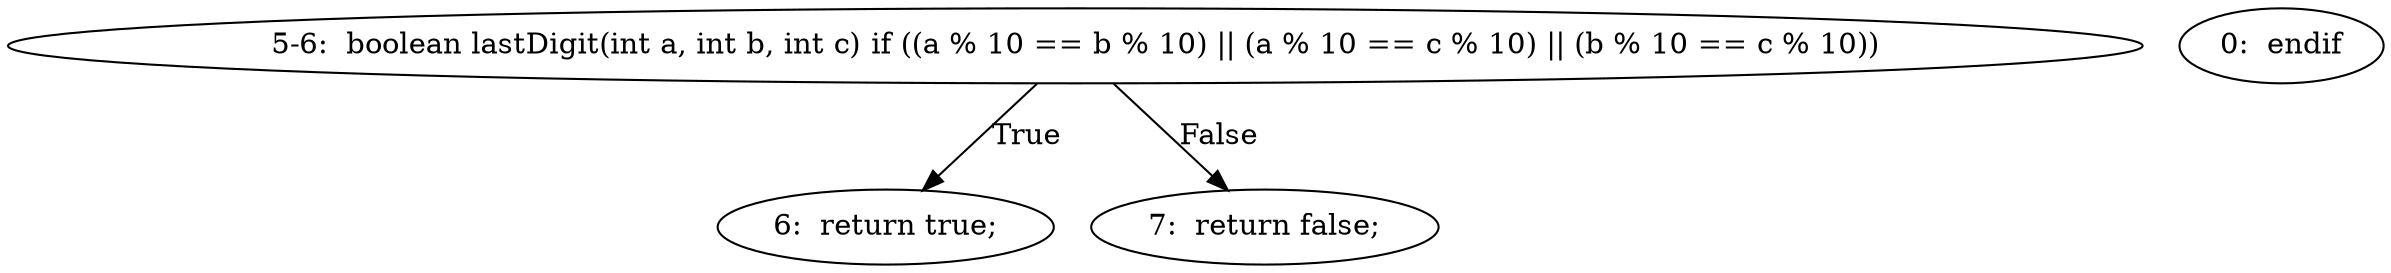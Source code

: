 digraph result_test { 
// graph-vertices
  a1  [label="5-6:  boolean lastDigit(int a, int b, int c)	if ((a % 10 == b % 10) || (a % 10 == c % 10) || (b % 10 == c % 10))"]; 
  2  [label="6:  return true;"]; 
  3  [label="0:  endif"]; 
  4  [label="7:  return false;"]; 
// graph-edges
  a1 -> 2  [label="True"]; 
  a1 -> 4  [label="False"]; 
}
